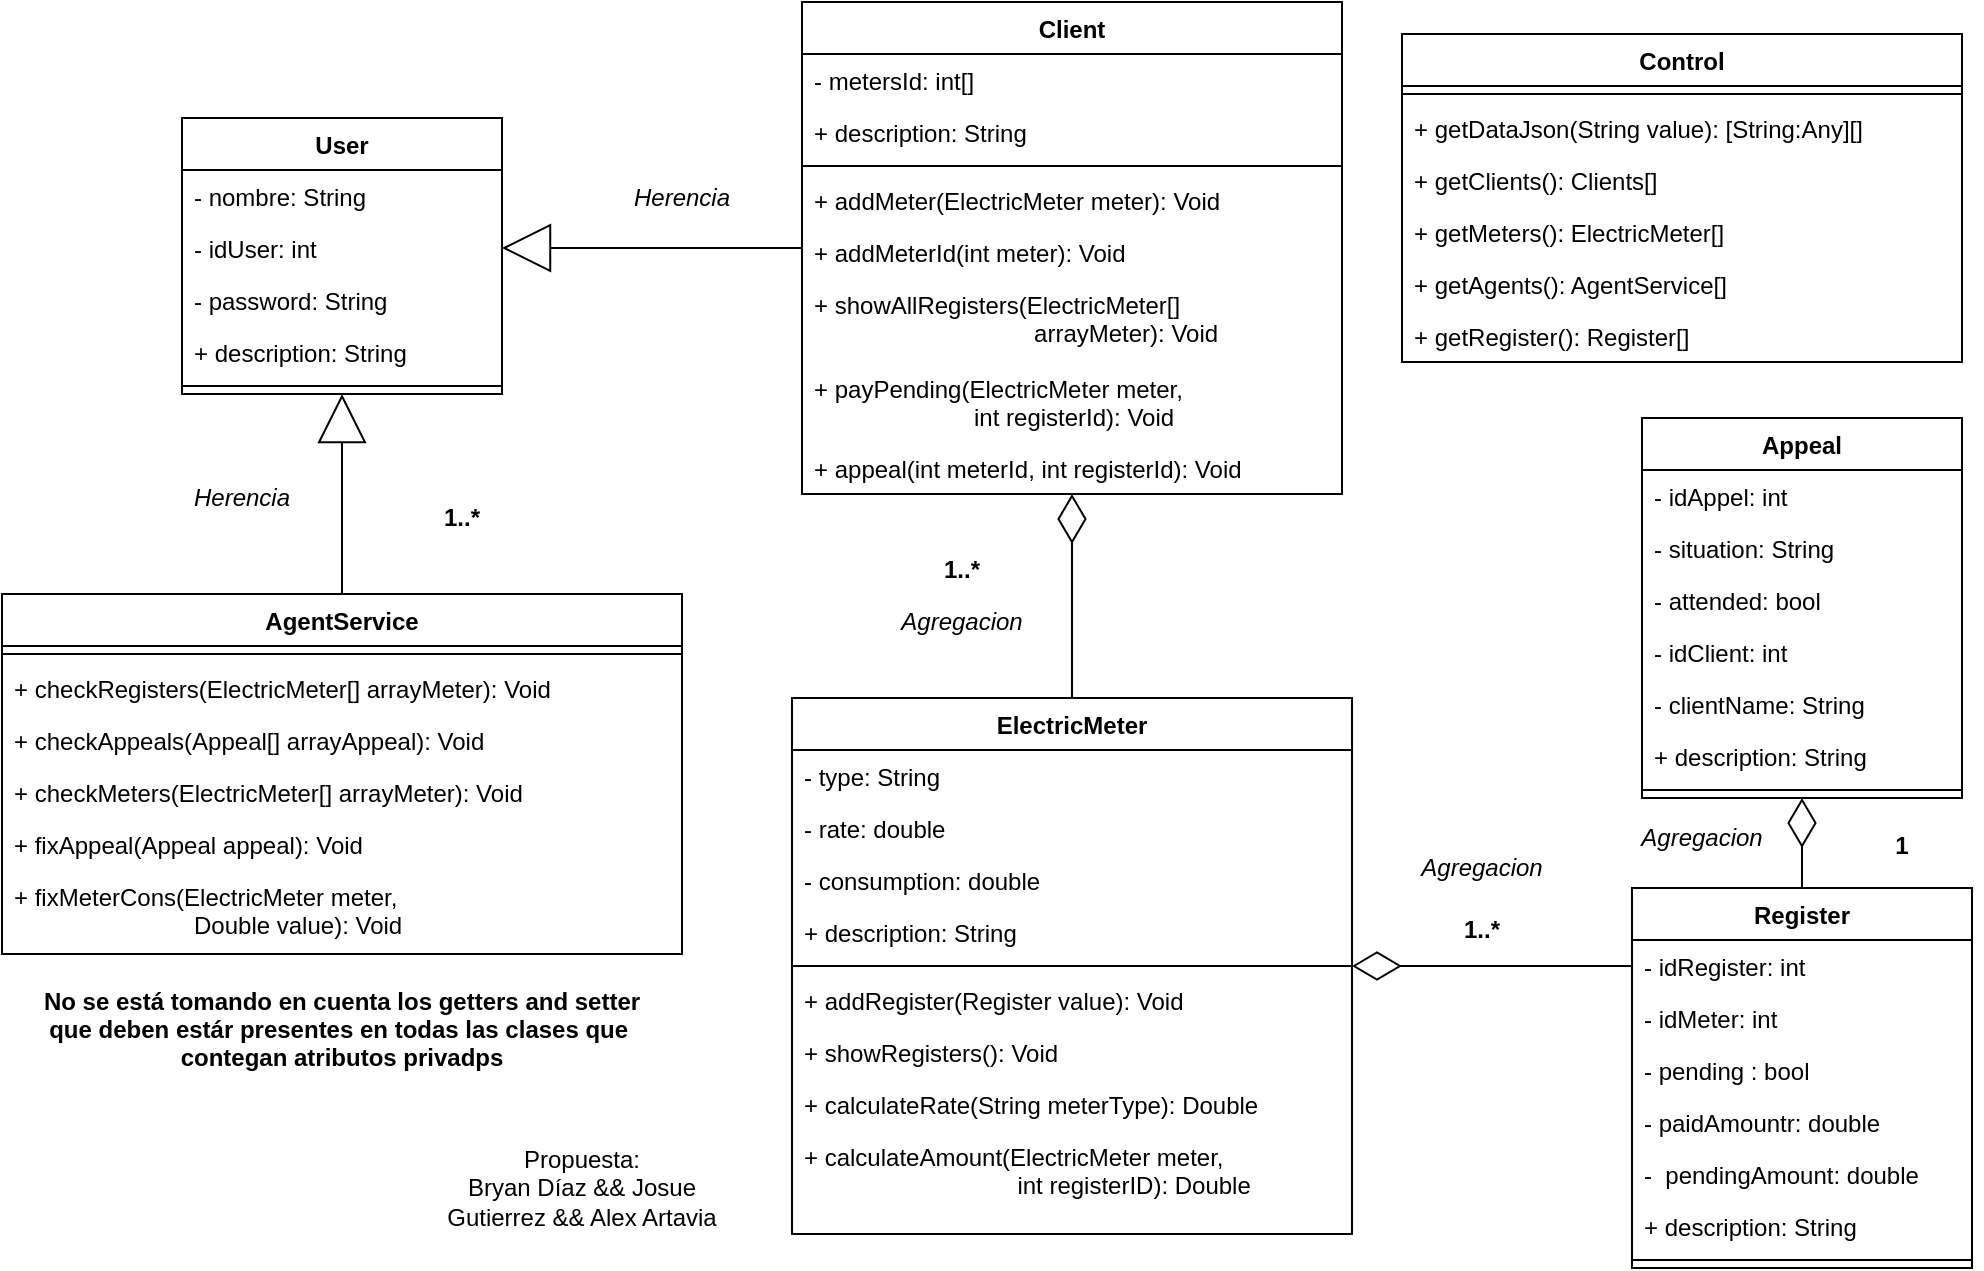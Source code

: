 <mxfile version="14.8.0" type="device"><diagram id="NRjqGuWsTiAAuok8zk9t" name="Page-1"><mxGraphModel dx="1871" dy="535" grid="1" gridSize="10" guides="1" tooltips="1" connect="1" arrows="1" fold="1" page="1" pageScale="1" pageWidth="850" pageHeight="1100" math="0" shadow="0"><root><mxCell id="0"/><mxCell id="1" parent="0"/><mxCell id="kXJRXbOPR2DAwlVKcAE1-1" style="edgeStyle=orthogonalEdgeStyle;rounded=0;orthogonalLoop=1;jettySize=auto;html=1;entryX=1;entryY=0.5;entryDx=0;entryDy=0;endSize=22;endArrow=block;endFill=0;" parent="1" source="sMeEYC5uGQ0vFwwAENw5-1" target="sMeEYC5uGQ0vFwwAENw5-12" edge="1"><mxGeometry relative="1" as="geometry"/></mxCell><mxCell id="sMeEYC5uGQ0vFwwAENw5-1" value="Client" style="swimlane;fontStyle=1;align=center;verticalAlign=top;childLayout=stackLayout;horizontal=1;startSize=26;horizontalStack=0;resizeParent=1;resizeParentMax=0;resizeLast=0;collapsible=1;marginBottom=0;" parent="1" vertex="1"><mxGeometry x="300" y="52" width="270" height="246" as="geometry"/></mxCell><mxCell id="-bPfiHBSZh8534T0i9UG-9" value="- metersId: int[]" style="text;strokeColor=none;fillColor=none;align=left;verticalAlign=top;spacingLeft=4;spacingRight=4;overflow=hidden;rotatable=0;points=[[0,0.5],[1,0.5]];portConstraint=eastwest;" vertex="1" parent="sMeEYC5uGQ0vFwwAENw5-1"><mxGeometry y="26" width="270" height="26" as="geometry"/></mxCell><mxCell id="if_o9_U3Ee78ywxCEnTY-6" value="+ description: String" style="text;strokeColor=none;fillColor=none;align=left;verticalAlign=top;spacingLeft=4;spacingRight=4;overflow=hidden;rotatable=0;points=[[0,0.5],[1,0.5]];portConstraint=eastwest;" parent="sMeEYC5uGQ0vFwwAENw5-1" vertex="1"><mxGeometry y="52" width="270" height="26" as="geometry"/></mxCell><mxCell id="sMeEYC5uGQ0vFwwAENw5-3" value="" style="line;strokeWidth=1;fillColor=none;align=left;verticalAlign=middle;spacingTop=-1;spacingLeft=3;spacingRight=3;rotatable=0;labelPosition=right;points=[];portConstraint=eastwest;" parent="sMeEYC5uGQ0vFwwAENw5-1" vertex="1"><mxGeometry y="78" width="270" height="8" as="geometry"/></mxCell><mxCell id="sMeEYC5uGQ0vFwwAENw5-4" value="+ addMeter(ElectricMeter meter): Void" style="text;strokeColor=none;fillColor=none;align=left;verticalAlign=top;spacingLeft=4;spacingRight=4;overflow=hidden;rotatable=0;points=[[0,0.5],[1,0.5]];portConstraint=eastwest;" parent="sMeEYC5uGQ0vFwwAENw5-1" vertex="1"><mxGeometry y="86" width="270" height="26" as="geometry"/></mxCell><mxCell id="-bPfiHBSZh8534T0i9UG-11" value="+ addMeterId(int meter): Void" style="text;strokeColor=none;fillColor=none;align=left;verticalAlign=top;spacingLeft=4;spacingRight=4;overflow=hidden;rotatable=0;points=[[0,0.5],[1,0.5]];portConstraint=eastwest;" vertex="1" parent="sMeEYC5uGQ0vFwwAENw5-1"><mxGeometry y="112" width="270" height="26" as="geometry"/></mxCell><mxCell id="-bPfiHBSZh8534T0i9UG-10" value="+ showAllRegisters(ElectricMeter[] &#xA;                                 arrayMeter): Void" style="text;strokeColor=none;fillColor=none;align=left;verticalAlign=top;spacingLeft=4;spacingRight=4;overflow=hidden;rotatable=0;points=[[0,0.5],[1,0.5]];portConstraint=eastwest;" vertex="1" parent="sMeEYC5uGQ0vFwwAENw5-1"><mxGeometry y="138" width="270" height="42" as="geometry"/></mxCell><mxCell id="-bPfiHBSZh8534T0i9UG-12" value="+ payPending(ElectricMeter meter,&#xA;                        int registerId): Void&#xA;" style="text;strokeColor=none;fillColor=none;align=left;verticalAlign=top;spacingLeft=4;spacingRight=4;overflow=hidden;rotatable=0;points=[[0,0.5],[1,0.5]];portConstraint=eastwest;" vertex="1" parent="sMeEYC5uGQ0vFwwAENw5-1"><mxGeometry y="180" width="270" height="40" as="geometry"/></mxCell><mxCell id="sMeEYC5uGQ0vFwwAENw5-68" value="+ appeal(int meterId, int registerId): Void" style="text;strokeColor=none;fillColor=none;align=left;verticalAlign=top;spacingLeft=4;spacingRight=4;overflow=hidden;rotatable=0;points=[[0,0.5],[1,0.5]];portConstraint=eastwest;" parent="sMeEYC5uGQ0vFwwAENw5-1" vertex="1"><mxGeometry y="220" width="270" height="26" as="geometry"/></mxCell><mxCell id="sMeEYC5uGQ0vFwwAENw5-24" style="edgeStyle=orthogonalEdgeStyle;rounded=0;orthogonalLoop=1;jettySize=auto;html=1;endArrow=diamondThin;endFill=0;startSize=11;endSize=22;" parent="1" source="sMeEYC5uGQ0vFwwAENw5-5" target="sMeEYC5uGQ0vFwwAENw5-1" edge="1"><mxGeometry relative="1" as="geometry"/></mxCell><mxCell id="sMeEYC5uGQ0vFwwAENw5-29" style="edgeStyle=orthogonalEdgeStyle;rounded=0;orthogonalLoop=1;jettySize=auto;html=1;endArrow=none;endFill=0;startSize=22;endSize=22;startArrow=diamondThin;startFill=0;" parent="1" source="sMeEYC5uGQ0vFwwAENw5-5" target="sMeEYC5uGQ0vFwwAENw5-26" edge="1"><mxGeometry relative="1" as="geometry"/></mxCell><mxCell id="sMeEYC5uGQ0vFwwAENw5-5" value="ElectricMeter" style="swimlane;fontStyle=1;align=center;verticalAlign=top;childLayout=stackLayout;horizontal=1;startSize=26;horizontalStack=0;resizeParent=1;resizeParentMax=0;resizeLast=0;collapsible=1;marginBottom=0;" parent="1" vertex="1"><mxGeometry x="295" y="400" width="280" height="268" as="geometry"/></mxCell><mxCell id="sMeEYC5uGQ0vFwwAENw5-6" value="- type: String" style="text;strokeColor=none;fillColor=none;align=left;verticalAlign=top;spacingLeft=4;spacingRight=4;overflow=hidden;rotatable=0;points=[[0,0.5],[1,0.5]];portConstraint=eastwest;" parent="sMeEYC5uGQ0vFwwAENw5-5" vertex="1"><mxGeometry y="26" width="280" height="26" as="geometry"/></mxCell><mxCell id="sMeEYC5uGQ0vFwwAENw5-63" value="- rate: double" style="text;strokeColor=none;fillColor=none;align=left;verticalAlign=top;spacingLeft=4;spacingRight=4;overflow=hidden;rotatable=0;points=[[0,0.5],[1,0.5]];portConstraint=eastwest;" parent="sMeEYC5uGQ0vFwwAENw5-5" vertex="1"><mxGeometry y="52" width="280" height="26" as="geometry"/></mxCell><mxCell id="sMeEYC5uGQ0vFwwAENw5-64" value="- consumption: double" style="text;strokeColor=none;fillColor=none;align=left;verticalAlign=top;spacingLeft=4;spacingRight=4;overflow=hidden;rotatable=0;points=[[0,0.5],[1,0.5]];portConstraint=eastwest;" parent="sMeEYC5uGQ0vFwwAENw5-5" vertex="1"><mxGeometry y="78" width="280" height="26" as="geometry"/></mxCell><mxCell id="if_o9_U3Ee78ywxCEnTY-4" value="+ description: String" style="text;strokeColor=none;fillColor=none;align=left;verticalAlign=top;spacingLeft=4;spacingRight=4;overflow=hidden;rotatable=0;points=[[0,0.5],[1,0.5]];portConstraint=eastwest;" parent="sMeEYC5uGQ0vFwwAENw5-5" vertex="1"><mxGeometry y="104" width="280" height="26" as="geometry"/></mxCell><mxCell id="sMeEYC5uGQ0vFwwAENw5-7" value="" style="line;strokeWidth=1;fillColor=none;align=left;verticalAlign=middle;spacingTop=-1;spacingLeft=3;spacingRight=3;rotatable=0;labelPosition=right;points=[];portConstraint=eastwest;" parent="sMeEYC5uGQ0vFwwAENw5-5" vertex="1"><mxGeometry y="130" width="280" height="8" as="geometry"/></mxCell><mxCell id="if_o9_U3Ee78ywxCEnTY-1" value="+ addRegister(Register value): Void" style="text;strokeColor=none;fillColor=none;align=left;verticalAlign=top;spacingLeft=4;spacingRight=4;overflow=hidden;rotatable=0;points=[[0,0.5],[1,0.5]];portConstraint=eastwest;" parent="sMeEYC5uGQ0vFwwAENw5-5" vertex="1"><mxGeometry y="138" width="280" height="26" as="geometry"/></mxCell><mxCell id="if_o9_U3Ee78ywxCEnTY-2" value="+ showRegisters(): Void" style="text;strokeColor=none;fillColor=none;align=left;verticalAlign=top;spacingLeft=4;spacingRight=4;overflow=hidden;rotatable=0;points=[[0,0.5],[1,0.5]];portConstraint=eastwest;" parent="sMeEYC5uGQ0vFwwAENw5-5" vertex="1"><mxGeometry y="164" width="280" height="26" as="geometry"/></mxCell><mxCell id="-bPfiHBSZh8534T0i9UG-6" value="+ calculateRate(String meterType): Double" style="text;strokeColor=none;fillColor=none;align=left;verticalAlign=top;spacingLeft=4;spacingRight=4;overflow=hidden;rotatable=0;points=[[0,0.5],[1,0.5]];portConstraint=eastwest;" vertex="1" parent="sMeEYC5uGQ0vFwwAENw5-5"><mxGeometry y="190" width="280" height="26" as="geometry"/></mxCell><mxCell id="-bPfiHBSZh8534T0i9UG-7" value="+ calculateAmount(ElectricMeter meter,&#xA;                                int registerID): Double&#xA;" style="text;strokeColor=none;fillColor=none;align=left;verticalAlign=top;spacingLeft=4;spacingRight=4;overflow=hidden;rotatable=0;points=[[0,0.5],[1,0.5]];portConstraint=eastwest;" vertex="1" parent="sMeEYC5uGQ0vFwwAENw5-5"><mxGeometry y="216" width="280" height="52" as="geometry"/></mxCell><mxCell id="sMeEYC5uGQ0vFwwAENw5-11" value="User" style="swimlane;fontStyle=1;align=center;verticalAlign=top;childLayout=stackLayout;horizontal=1;startSize=26;horizontalStack=0;resizeParent=1;resizeParentMax=0;resizeLast=0;collapsible=1;marginBottom=0;" parent="1" vertex="1"><mxGeometry x="-10" y="110" width="160" height="138" as="geometry"/></mxCell><mxCell id="sMeEYC5uGQ0vFwwAENw5-77" value="- nombre: String" style="text;strokeColor=none;fillColor=none;align=left;verticalAlign=top;spacingLeft=4;spacingRight=4;overflow=hidden;rotatable=0;points=[[0,0.5],[1,0.5]];portConstraint=eastwest;" parent="sMeEYC5uGQ0vFwwAENw5-11" vertex="1"><mxGeometry y="26" width="160" height="26" as="geometry"/></mxCell><mxCell id="sMeEYC5uGQ0vFwwAENw5-12" value="- idUser: int" style="text;strokeColor=none;fillColor=none;align=left;verticalAlign=top;spacingLeft=4;spacingRight=4;overflow=hidden;rotatable=0;points=[[0,0.5],[1,0.5]];portConstraint=eastwest;" parent="sMeEYC5uGQ0vFwwAENw5-11" vertex="1"><mxGeometry y="52" width="160" height="26" as="geometry"/></mxCell><mxCell id="sMeEYC5uGQ0vFwwAENw5-17" value="- password: String" style="text;strokeColor=none;fillColor=none;align=left;verticalAlign=top;spacingLeft=4;spacingRight=4;overflow=hidden;rotatable=0;points=[[0,0.5],[1,0.5]];portConstraint=eastwest;" parent="sMeEYC5uGQ0vFwwAENw5-11" vertex="1"><mxGeometry y="78" width="160" height="26" as="geometry"/></mxCell><mxCell id="if_o9_U3Ee78ywxCEnTY-5" value="+ description: String" style="text;strokeColor=none;fillColor=none;align=left;verticalAlign=top;spacingLeft=4;spacingRight=4;overflow=hidden;rotatable=0;points=[[0,0.5],[1,0.5]];portConstraint=eastwest;" parent="sMeEYC5uGQ0vFwwAENw5-11" vertex="1"><mxGeometry y="104" width="160" height="26" as="geometry"/></mxCell><mxCell id="sMeEYC5uGQ0vFwwAENw5-13" value="" style="line;strokeWidth=1;fillColor=none;align=left;verticalAlign=middle;spacingTop=-1;spacingLeft=3;spacingRight=3;rotatable=0;labelPosition=right;points=[];portConstraint=eastwest;" parent="sMeEYC5uGQ0vFwwAENw5-11" vertex="1"><mxGeometry y="130" width="160" height="8" as="geometry"/></mxCell><mxCell id="sMeEYC5uGQ0vFwwAENw5-22" style="edgeStyle=orthogonalEdgeStyle;rounded=0;orthogonalLoop=1;jettySize=auto;html=1;entryX=0.5;entryY=1;entryDx=0;entryDy=0;endArrow=block;endFill=0;endSize=22;startArrow=none;" parent="1" source="sMeEYC5uGQ0vFwwAENw5-30" target="sMeEYC5uGQ0vFwwAENw5-11" edge="1"><mxGeometry relative="1" as="geometry"><mxPoint x="160" y="500" as="sourcePoint"/></mxGeometry></mxCell><mxCell id="sMeEYC5uGQ0vFwwAENw5-25" value="Register" style="swimlane;fontStyle=1;align=center;verticalAlign=top;childLayout=stackLayout;horizontal=1;startSize=26;horizontalStack=0;resizeParent=1;resizeParentMax=0;resizeLast=0;collapsible=1;marginBottom=0;" parent="1" vertex="1"><mxGeometry x="715" y="495" width="170" height="190" as="geometry"/></mxCell><mxCell id="sMeEYC5uGQ0vFwwAENw5-26" value="- idRegister: int" style="text;strokeColor=none;fillColor=none;align=left;verticalAlign=top;spacingLeft=4;spacingRight=4;overflow=hidden;rotatable=0;points=[[0,0.5],[1,0.5]];portConstraint=eastwest;" parent="sMeEYC5uGQ0vFwwAENw5-25" vertex="1"><mxGeometry y="26" width="170" height="26" as="geometry"/></mxCell><mxCell id="sMeEYC5uGQ0vFwwAENw5-51" value="- idMeter: int" style="text;strokeColor=none;fillColor=none;align=left;verticalAlign=top;spacingLeft=4;spacingRight=4;overflow=hidden;rotatable=0;points=[[0,0.5],[1,0.5]];portConstraint=eastwest;" parent="sMeEYC5uGQ0vFwwAENw5-25" vertex="1"><mxGeometry y="52" width="170" height="26" as="geometry"/></mxCell><mxCell id="sMeEYC5uGQ0vFwwAENw5-52" value="- pending : bool" style="text;strokeColor=none;fillColor=none;align=left;verticalAlign=top;spacingLeft=4;spacingRight=4;overflow=hidden;rotatable=0;points=[[0,0.5],[1,0.5]];portConstraint=eastwest;" parent="sMeEYC5uGQ0vFwwAENw5-25" vertex="1"><mxGeometry y="78" width="170" height="26" as="geometry"/></mxCell><mxCell id="sMeEYC5uGQ0vFwwAENw5-53" value="- paidAmountr: double" style="text;strokeColor=none;fillColor=none;align=left;verticalAlign=top;spacingLeft=4;spacingRight=4;overflow=hidden;rotatable=0;points=[[0,0.5],[1,0.5]];portConstraint=eastwest;" parent="sMeEYC5uGQ0vFwwAENw5-25" vertex="1"><mxGeometry y="104" width="170" height="26" as="geometry"/></mxCell><mxCell id="sMeEYC5uGQ0vFwwAENw5-54" value="-  pendingAmount: double" style="text;strokeColor=none;fillColor=none;align=left;verticalAlign=top;spacingLeft=4;spacingRight=4;overflow=hidden;rotatable=0;points=[[0,0.5],[1,0.5]];portConstraint=eastwest;" parent="sMeEYC5uGQ0vFwwAENw5-25" vertex="1"><mxGeometry y="130" width="170" height="26" as="geometry"/></mxCell><mxCell id="if_o9_U3Ee78ywxCEnTY-8" value="+ description: String" style="text;strokeColor=none;fillColor=none;align=left;verticalAlign=top;spacingLeft=4;spacingRight=4;overflow=hidden;rotatable=0;points=[[0,0.5],[1,0.5]];portConstraint=eastwest;" parent="sMeEYC5uGQ0vFwwAENw5-25" vertex="1"><mxGeometry y="156" width="170" height="26" as="geometry"/></mxCell><mxCell id="sMeEYC5uGQ0vFwwAENw5-27" value="" style="line;strokeWidth=1;fillColor=none;align=left;verticalAlign=middle;spacingTop=-1;spacingLeft=3;spacingRight=3;rotatable=0;labelPosition=right;points=[];portConstraint=eastwest;" parent="sMeEYC5uGQ0vFwwAENw5-25" vertex="1"><mxGeometry y="182" width="170" height="8" as="geometry"/></mxCell><mxCell id="sMeEYC5uGQ0vFwwAENw5-34" value="Control" style="swimlane;fontStyle=1;align=center;verticalAlign=top;childLayout=stackLayout;horizontal=1;startSize=26;horizontalStack=0;resizeParent=1;resizeParentMax=0;resizeLast=0;collapsible=1;marginBottom=0;" parent="1" vertex="1"><mxGeometry x="600" y="68" width="280" height="164" as="geometry"/></mxCell><mxCell id="sMeEYC5uGQ0vFwwAENw5-36" value="" style="line;strokeWidth=1;fillColor=none;align=left;verticalAlign=middle;spacingTop=-1;spacingLeft=3;spacingRight=3;rotatable=0;labelPosition=right;points=[];portConstraint=eastwest;" parent="sMeEYC5uGQ0vFwwAENw5-34" vertex="1"><mxGeometry y="26" width="280" height="8" as="geometry"/></mxCell><mxCell id="-bPfiHBSZh8534T0i9UG-2" value="+ getDataJson(String value): [String:Any][]&#xA;" style="text;strokeColor=none;fillColor=none;align=left;verticalAlign=top;spacingLeft=4;spacingRight=4;overflow=hidden;rotatable=0;points=[[0,0.5],[1,0.5]];portConstraint=eastwest;" vertex="1" parent="sMeEYC5uGQ0vFwwAENw5-34"><mxGeometry y="34" width="280" height="26" as="geometry"/></mxCell><mxCell id="sMeEYC5uGQ0vFwwAENw5-37" value="+ getClients(): Clients[]&#xA;&#xA;" style="text;strokeColor=none;fillColor=none;align=left;verticalAlign=top;spacingLeft=4;spacingRight=4;overflow=hidden;rotatable=0;points=[[0,0.5],[1,0.5]];portConstraint=eastwest;" parent="sMeEYC5uGQ0vFwwAENw5-34" vertex="1"><mxGeometry y="60" width="280" height="26" as="geometry"/></mxCell><mxCell id="sMeEYC5uGQ0vFwwAENw5-38" value="+ getMeters(): ElectricMeter[]&#xA;&#xA;" style="text;strokeColor=none;fillColor=none;align=left;verticalAlign=top;spacingLeft=4;spacingRight=4;overflow=hidden;rotatable=0;points=[[0,0.5],[1,0.5]];portConstraint=eastwest;" parent="sMeEYC5uGQ0vFwwAENw5-34" vertex="1"><mxGeometry y="86" width="280" height="26" as="geometry"/></mxCell><mxCell id="sMeEYC5uGQ0vFwwAENw5-39" value="+ getAgents(): AgentService[]&#xA;" style="text;strokeColor=none;fillColor=none;align=left;verticalAlign=top;spacingLeft=4;spacingRight=4;overflow=hidden;rotatable=0;points=[[0,0.5],[1,0.5]];portConstraint=eastwest;" parent="sMeEYC5uGQ0vFwwAENw5-34" vertex="1"><mxGeometry y="112" width="280" height="26" as="geometry"/></mxCell><mxCell id="sMeEYC5uGQ0vFwwAENw5-40" value="+ getRegister(): Register[]&#xA;" style="text;strokeColor=none;fillColor=none;align=left;verticalAlign=top;spacingLeft=4;spacingRight=4;overflow=hidden;rotatable=0;points=[[0,0.5],[1,0.5]];portConstraint=eastwest;" parent="sMeEYC5uGQ0vFwwAENw5-34" vertex="1"><mxGeometry y="138" width="280" height="26" as="geometry"/></mxCell><mxCell id="sMeEYC5uGQ0vFwwAENw5-30" value="AgentService" style="swimlane;fontStyle=1;align=center;verticalAlign=top;childLayout=stackLayout;horizontal=1;startSize=26;horizontalStack=0;resizeParent=1;resizeParentMax=0;resizeLast=0;collapsible=1;marginBottom=0;" parent="1" vertex="1"><mxGeometry x="-100" y="348" width="340" height="180" as="geometry"/></mxCell><mxCell id="sMeEYC5uGQ0vFwwAENw5-32" value="" style="line;strokeWidth=1;fillColor=none;align=left;verticalAlign=middle;spacingTop=-1;spacingLeft=3;spacingRight=3;rotatable=0;labelPosition=right;points=[];portConstraint=eastwest;" parent="sMeEYC5uGQ0vFwwAENw5-30" vertex="1"><mxGeometry y="26" width="340" height="8" as="geometry"/></mxCell><mxCell id="sMeEYC5uGQ0vFwwAENw5-33" value="+ checkRegisters(ElectricMeter[] arrayMeter): Void" style="text;strokeColor=none;fillColor=none;align=left;verticalAlign=top;spacingLeft=4;spacingRight=4;overflow=hidden;rotatable=0;points=[[0,0.5],[1,0.5]];portConstraint=eastwest;" parent="sMeEYC5uGQ0vFwwAENw5-30" vertex="1"><mxGeometry y="34" width="340" height="26" as="geometry"/></mxCell><mxCell id="sMeEYC5uGQ0vFwwAENw5-41" value="+ checkAppeals(Appeal[] arrayAppeal): Void" style="text;strokeColor=none;fillColor=none;align=left;verticalAlign=top;spacingLeft=4;spacingRight=4;overflow=hidden;rotatable=0;points=[[0,0.5],[1,0.5]];portConstraint=eastwest;" parent="sMeEYC5uGQ0vFwwAENw5-30" vertex="1"><mxGeometry y="60" width="340" height="26" as="geometry"/></mxCell><mxCell id="sMeEYC5uGQ0vFwwAENw5-43" value="+ checkMeters(ElectricMeter[] arrayMeter): Void" style="text;strokeColor=none;fillColor=none;align=left;verticalAlign=top;spacingLeft=4;spacingRight=4;overflow=hidden;rotatable=0;points=[[0,0.5],[1,0.5]];portConstraint=eastwest;" parent="sMeEYC5uGQ0vFwwAENw5-30" vertex="1"><mxGeometry y="86" width="340" height="26" as="geometry"/></mxCell><mxCell id="sMeEYC5uGQ0vFwwAENw5-42" value="+ fixAppeal(Appeal appeal): Void" style="text;strokeColor=none;fillColor=none;align=left;verticalAlign=top;spacingLeft=4;spacingRight=4;overflow=hidden;rotatable=0;points=[[0,0.5],[1,0.5]];portConstraint=eastwest;" parent="sMeEYC5uGQ0vFwwAENw5-30" vertex="1"><mxGeometry y="112" width="340" height="26" as="geometry"/></mxCell><mxCell id="sMeEYC5uGQ0vFwwAENw5-44" value="+ fixMeterCons(ElectricMeter meter, &#xA;                           Double value): Void" style="text;strokeColor=none;fillColor=none;align=left;verticalAlign=top;spacingLeft=4;spacingRight=4;overflow=hidden;rotatable=0;points=[[0,0.5],[1,0.5]];portConstraint=eastwest;" parent="sMeEYC5uGQ0vFwwAENw5-30" vertex="1"><mxGeometry y="138" width="340" height="42" as="geometry"/></mxCell><mxCell id="sMeEYC5uGQ0vFwwAENw5-58" style="edgeStyle=orthogonalEdgeStyle;rounded=0;orthogonalLoop=1;jettySize=auto;html=1;entryX=0.5;entryY=0;entryDx=0;entryDy=0;startArrow=diamondThin;startFill=0;endArrow=none;endFill=0;startSize=22;endSize=22;" parent="1" source="sMeEYC5uGQ0vFwwAENw5-47" target="sMeEYC5uGQ0vFwwAENw5-25" edge="1"><mxGeometry relative="1" as="geometry"/></mxCell><mxCell id="sMeEYC5uGQ0vFwwAENw5-47" value="Appeal" style="swimlane;fontStyle=1;align=center;verticalAlign=top;childLayout=stackLayout;horizontal=1;startSize=26;horizontalStack=0;resizeParent=1;resizeParentMax=0;resizeLast=0;collapsible=1;marginBottom=0;" parent="1" vertex="1"><mxGeometry x="720" y="260" width="160" height="190" as="geometry"/></mxCell><mxCell id="sMeEYC5uGQ0vFwwAENw5-59" value="- idAppel: int" style="text;strokeColor=none;fillColor=none;align=left;verticalAlign=top;spacingLeft=4;spacingRight=4;overflow=hidden;rotatable=0;points=[[0,0.5],[1,0.5]];portConstraint=eastwest;" parent="sMeEYC5uGQ0vFwwAENw5-47" vertex="1"><mxGeometry y="26" width="160" height="26" as="geometry"/></mxCell><mxCell id="sMeEYC5uGQ0vFwwAENw5-60" value="- situation: String" style="text;strokeColor=none;fillColor=none;align=left;verticalAlign=top;spacingLeft=4;spacingRight=4;overflow=hidden;rotatable=0;points=[[0,0.5],[1,0.5]];portConstraint=eastwest;" parent="sMeEYC5uGQ0vFwwAENw5-47" vertex="1"><mxGeometry y="52" width="160" height="26" as="geometry"/></mxCell><mxCell id="sMeEYC5uGQ0vFwwAENw5-61" value="- attended: bool" style="text;strokeColor=none;fillColor=none;align=left;verticalAlign=top;spacingLeft=4;spacingRight=4;overflow=hidden;rotatable=0;points=[[0,0.5],[1,0.5]];portConstraint=eastwest;" parent="sMeEYC5uGQ0vFwwAENw5-47" vertex="1"><mxGeometry y="78" width="160" height="26" as="geometry"/></mxCell><mxCell id="-bPfiHBSZh8534T0i9UG-3" value="- idClient: int" style="text;strokeColor=none;fillColor=none;align=left;verticalAlign=top;spacingLeft=4;spacingRight=4;overflow=hidden;rotatable=0;points=[[0,0.5],[1,0.5]];portConstraint=eastwest;" vertex="1" parent="sMeEYC5uGQ0vFwwAENw5-47"><mxGeometry y="104" width="160" height="26" as="geometry"/></mxCell><mxCell id="-bPfiHBSZh8534T0i9UG-4" value="- clientName: String" style="text;strokeColor=none;fillColor=none;align=left;verticalAlign=top;spacingLeft=4;spacingRight=4;overflow=hidden;rotatable=0;points=[[0,0.5],[1,0.5]];portConstraint=eastwest;" vertex="1" parent="sMeEYC5uGQ0vFwwAENw5-47"><mxGeometry y="130" width="160" height="26" as="geometry"/></mxCell><mxCell id="if_o9_U3Ee78ywxCEnTY-7" value="+ description: String" style="text;strokeColor=none;fillColor=none;align=left;verticalAlign=top;spacingLeft=4;spacingRight=4;overflow=hidden;rotatable=0;points=[[0,0.5],[1,0.5]];portConstraint=eastwest;" parent="sMeEYC5uGQ0vFwwAENw5-47" vertex="1"><mxGeometry y="156" width="160" height="26" as="geometry"/></mxCell><mxCell id="sMeEYC5uGQ0vFwwAENw5-49" value="" style="line;strokeWidth=1;fillColor=none;align=left;verticalAlign=middle;spacingTop=-1;spacingLeft=3;spacingRight=3;rotatable=0;labelPosition=right;points=[];portConstraint=eastwest;" parent="sMeEYC5uGQ0vFwwAENw5-47" vertex="1"><mxGeometry y="182" width="160" height="8" as="geometry"/></mxCell><mxCell id="sMeEYC5uGQ0vFwwAENw5-69" value="1..*" style="text;align=center;fontStyle=1;verticalAlign=middle;spacingLeft=3;spacingRight=3;strokeColor=none;rotatable=0;points=[[0,0.5],[1,0.5]];portConstraint=eastwest;" parent="1" vertex="1"><mxGeometry x="600" y="502" width="80" height="26" as="geometry"/></mxCell><mxCell id="sMeEYC5uGQ0vFwwAENw5-71" value="1..*" style="text;align=center;fontStyle=1;verticalAlign=middle;spacingLeft=3;spacingRight=3;strokeColor=none;rotatable=0;points=[[0,0.5],[1,0.5]];portConstraint=eastwest;" parent="1" vertex="1"><mxGeometry x="90" y="296" width="80" height="26" as="geometry"/></mxCell><mxCell id="sMeEYC5uGQ0vFwwAENw5-72" value="1" style="text;align=center;fontStyle=1;verticalAlign=middle;spacingLeft=3;spacingRight=3;strokeColor=none;rotatable=0;points=[[0,0.5],[1,0.5]];portConstraint=eastwest;" parent="1" vertex="1"><mxGeometry x="810" y="460" width="80" height="26" as="geometry"/></mxCell><mxCell id="sMeEYC5uGQ0vFwwAENw5-74" value="No se está tomando en cuenta los getters and setter&#xA;que deben estár presentes en todas las clases que &#xA;contegan atributos privadps" style="text;align=center;fontStyle=1;verticalAlign=middle;spacingLeft=3;spacingRight=3;strokeColor=none;rotatable=0;points=[[0,0.5],[1,0.5]];portConstraint=eastwest;" parent="1" vertex="1"><mxGeometry x="-90" y="450" width="320" height="230" as="geometry"/></mxCell><mxCell id="sMeEYC5uGQ0vFwwAENw5-76" value="1..*" style="text;align=center;fontStyle=1;verticalAlign=middle;spacingLeft=3;spacingRight=3;strokeColor=none;rotatable=0;points=[[0,0.5],[1,0.5]];portConstraint=eastwest;" parent="1" vertex="1"><mxGeometry x="340" y="322" width="80" height="26" as="geometry"/></mxCell><mxCell id="kXJRXbOPR2DAwlVKcAE1-2" value="&lt;i&gt;Herencia&lt;/i&gt;" style="text;html=1;strokeColor=none;fillColor=none;align=center;verticalAlign=middle;whiteSpace=wrap;rounded=0;" parent="1" vertex="1"><mxGeometry y="290" width="40" height="20" as="geometry"/></mxCell><mxCell id="kXJRXbOPR2DAwlVKcAE1-3" value="&lt;i&gt;Herencia&lt;/i&gt;" style="text;html=1;strokeColor=none;fillColor=none;align=center;verticalAlign=middle;whiteSpace=wrap;rounded=0;" parent="1" vertex="1"><mxGeometry x="220" y="140" width="40" height="20" as="geometry"/></mxCell><mxCell id="kXJRXbOPR2DAwlVKcAE1-4" value="&lt;i&gt;Agregacion&lt;br&gt;&lt;/i&gt;" style="text;html=1;strokeColor=none;fillColor=none;align=center;verticalAlign=middle;whiteSpace=wrap;rounded=0;" parent="1" vertex="1"><mxGeometry x="360" y="352" width="40" height="20" as="geometry"/></mxCell><mxCell id="kXJRXbOPR2DAwlVKcAE1-7" value="&lt;i&gt;Agregacion&lt;br&gt;&lt;/i&gt;" style="text;html=1;strokeColor=none;fillColor=none;align=center;verticalAlign=middle;whiteSpace=wrap;rounded=0;" parent="1" vertex="1"><mxGeometry x="620" y="475" width="40" height="20" as="geometry"/></mxCell><mxCell id="kXJRXbOPR2DAwlVKcAE1-8" value="&lt;i&gt;Agregacion&lt;br&gt;&lt;/i&gt;" style="text;html=1;strokeColor=none;fillColor=none;align=center;verticalAlign=middle;whiteSpace=wrap;rounded=0;" parent="1" vertex="1"><mxGeometry x="730" y="460" width="40" height="20" as="geometry"/></mxCell><mxCell id="kXJRXbOPR2DAwlVKcAE1-5" value="Propuesta:&lt;br&gt;Bryan Díaz &amp;amp;&amp;amp; Josue Gutierrez &amp;amp;&amp;amp; Alex Artavia" style="text;html=1;strokeColor=none;fillColor=none;align=center;verticalAlign=middle;whiteSpace=wrap;rounded=0;" parent="1" vertex="1"><mxGeometry x="110" y="610" width="160" height="70" as="geometry"/></mxCell></root></mxGraphModel></diagram></mxfile>